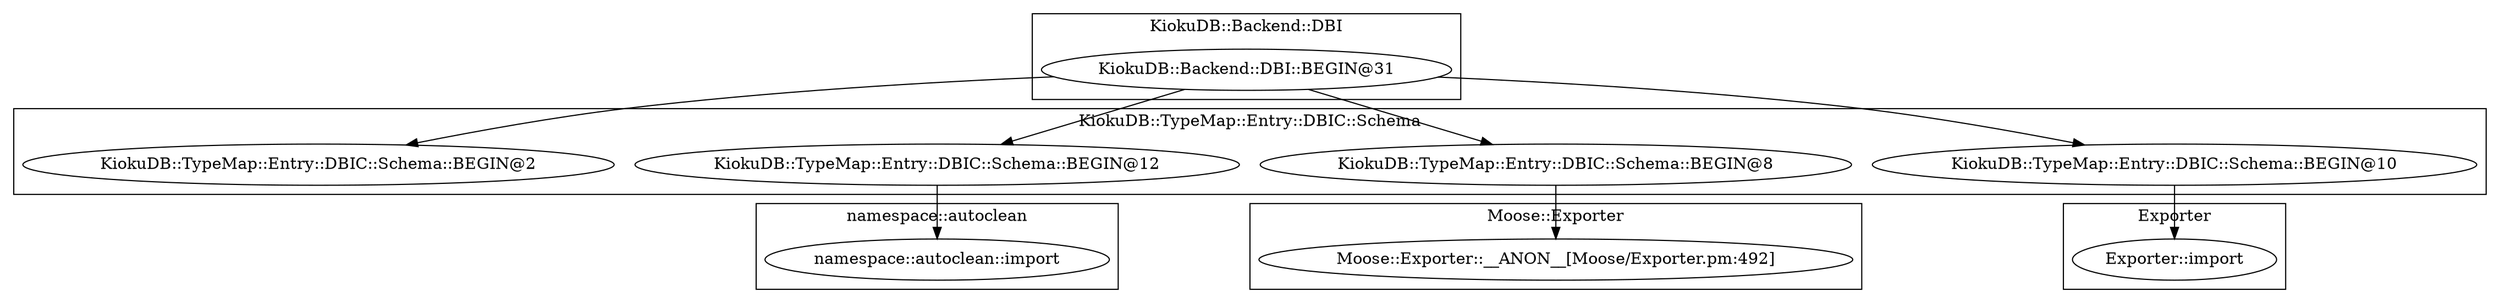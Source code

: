 digraph {
graph [overlap=false]
subgraph cluster_KiokuDB_Backend_DBI {
	label="KiokuDB::Backend::DBI";
	"KiokuDB::Backend::DBI::BEGIN@31";
}
subgraph cluster_Exporter {
	label="Exporter";
	"Exporter::import";
}
subgraph cluster_KiokuDB_TypeMap_Entry_DBIC_Schema {
	label="KiokuDB::TypeMap::Entry::DBIC::Schema";
	"KiokuDB::TypeMap::Entry::DBIC::Schema::BEGIN@12";
	"KiokuDB::TypeMap::Entry::DBIC::Schema::BEGIN@8";
	"KiokuDB::TypeMap::Entry::DBIC::Schema::BEGIN@10";
	"KiokuDB::TypeMap::Entry::DBIC::Schema::BEGIN@2";
}
subgraph cluster_Moose_Exporter {
	label="Moose::Exporter";
	"Moose::Exporter::__ANON__[Moose/Exporter.pm:492]";
}
subgraph cluster_namespace_autoclean {
	label="namespace::autoclean";
	"namespace::autoclean::import";
}
"KiokuDB::Backend::DBI::BEGIN@31" -> "KiokuDB::TypeMap::Entry::DBIC::Schema::BEGIN@8";
"KiokuDB::Backend::DBI::BEGIN@31" -> "KiokuDB::TypeMap::Entry::DBIC::Schema::BEGIN@2";
"KiokuDB::Backend::DBI::BEGIN@31" -> "KiokuDB::TypeMap::Entry::DBIC::Schema::BEGIN@10";
"KiokuDB::TypeMap::Entry::DBIC::Schema::BEGIN@8" -> "Moose::Exporter::__ANON__[Moose/Exporter.pm:492]";
"KiokuDB::TypeMap::Entry::DBIC::Schema::BEGIN@10" -> "Exporter::import";
"KiokuDB::TypeMap::Entry::DBIC::Schema::BEGIN@12" -> "namespace::autoclean::import";
"KiokuDB::Backend::DBI::BEGIN@31" -> "KiokuDB::TypeMap::Entry::DBIC::Schema::BEGIN@12";
}
